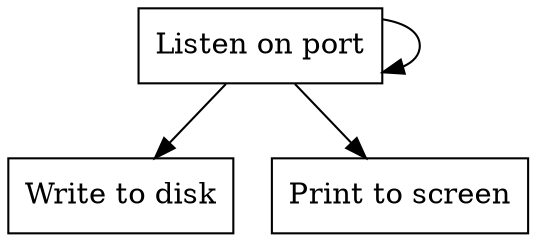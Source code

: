 strict digraph {
  node[shape=box]

  listen[label="Listen on port",type=listener]
  disk[label="Write to disk",type=write_to_disk]
  screen[label="Print to screen",type=print_to_screen]

  listen->listen
  listen->disk
  listen->screen
}